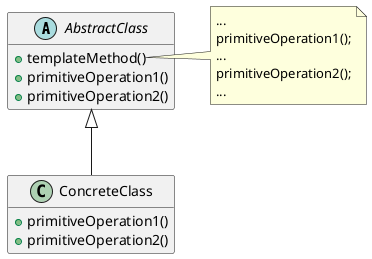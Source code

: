 @startuml template_method
hide empty members
abstract class AbstractClass {
    +templateMethod()
    +primitiveOperation1()
    +primitiveOperation2()
}

note right of AbstractClass::templateMethod
    ...
    primitiveOperation1();
    ...
    primitiveOperation2();
    ...
end note

class ConcreteClass extends AbstractClass {
    +primitiveOperation1()
    +primitiveOperation2()
}

@enduml
